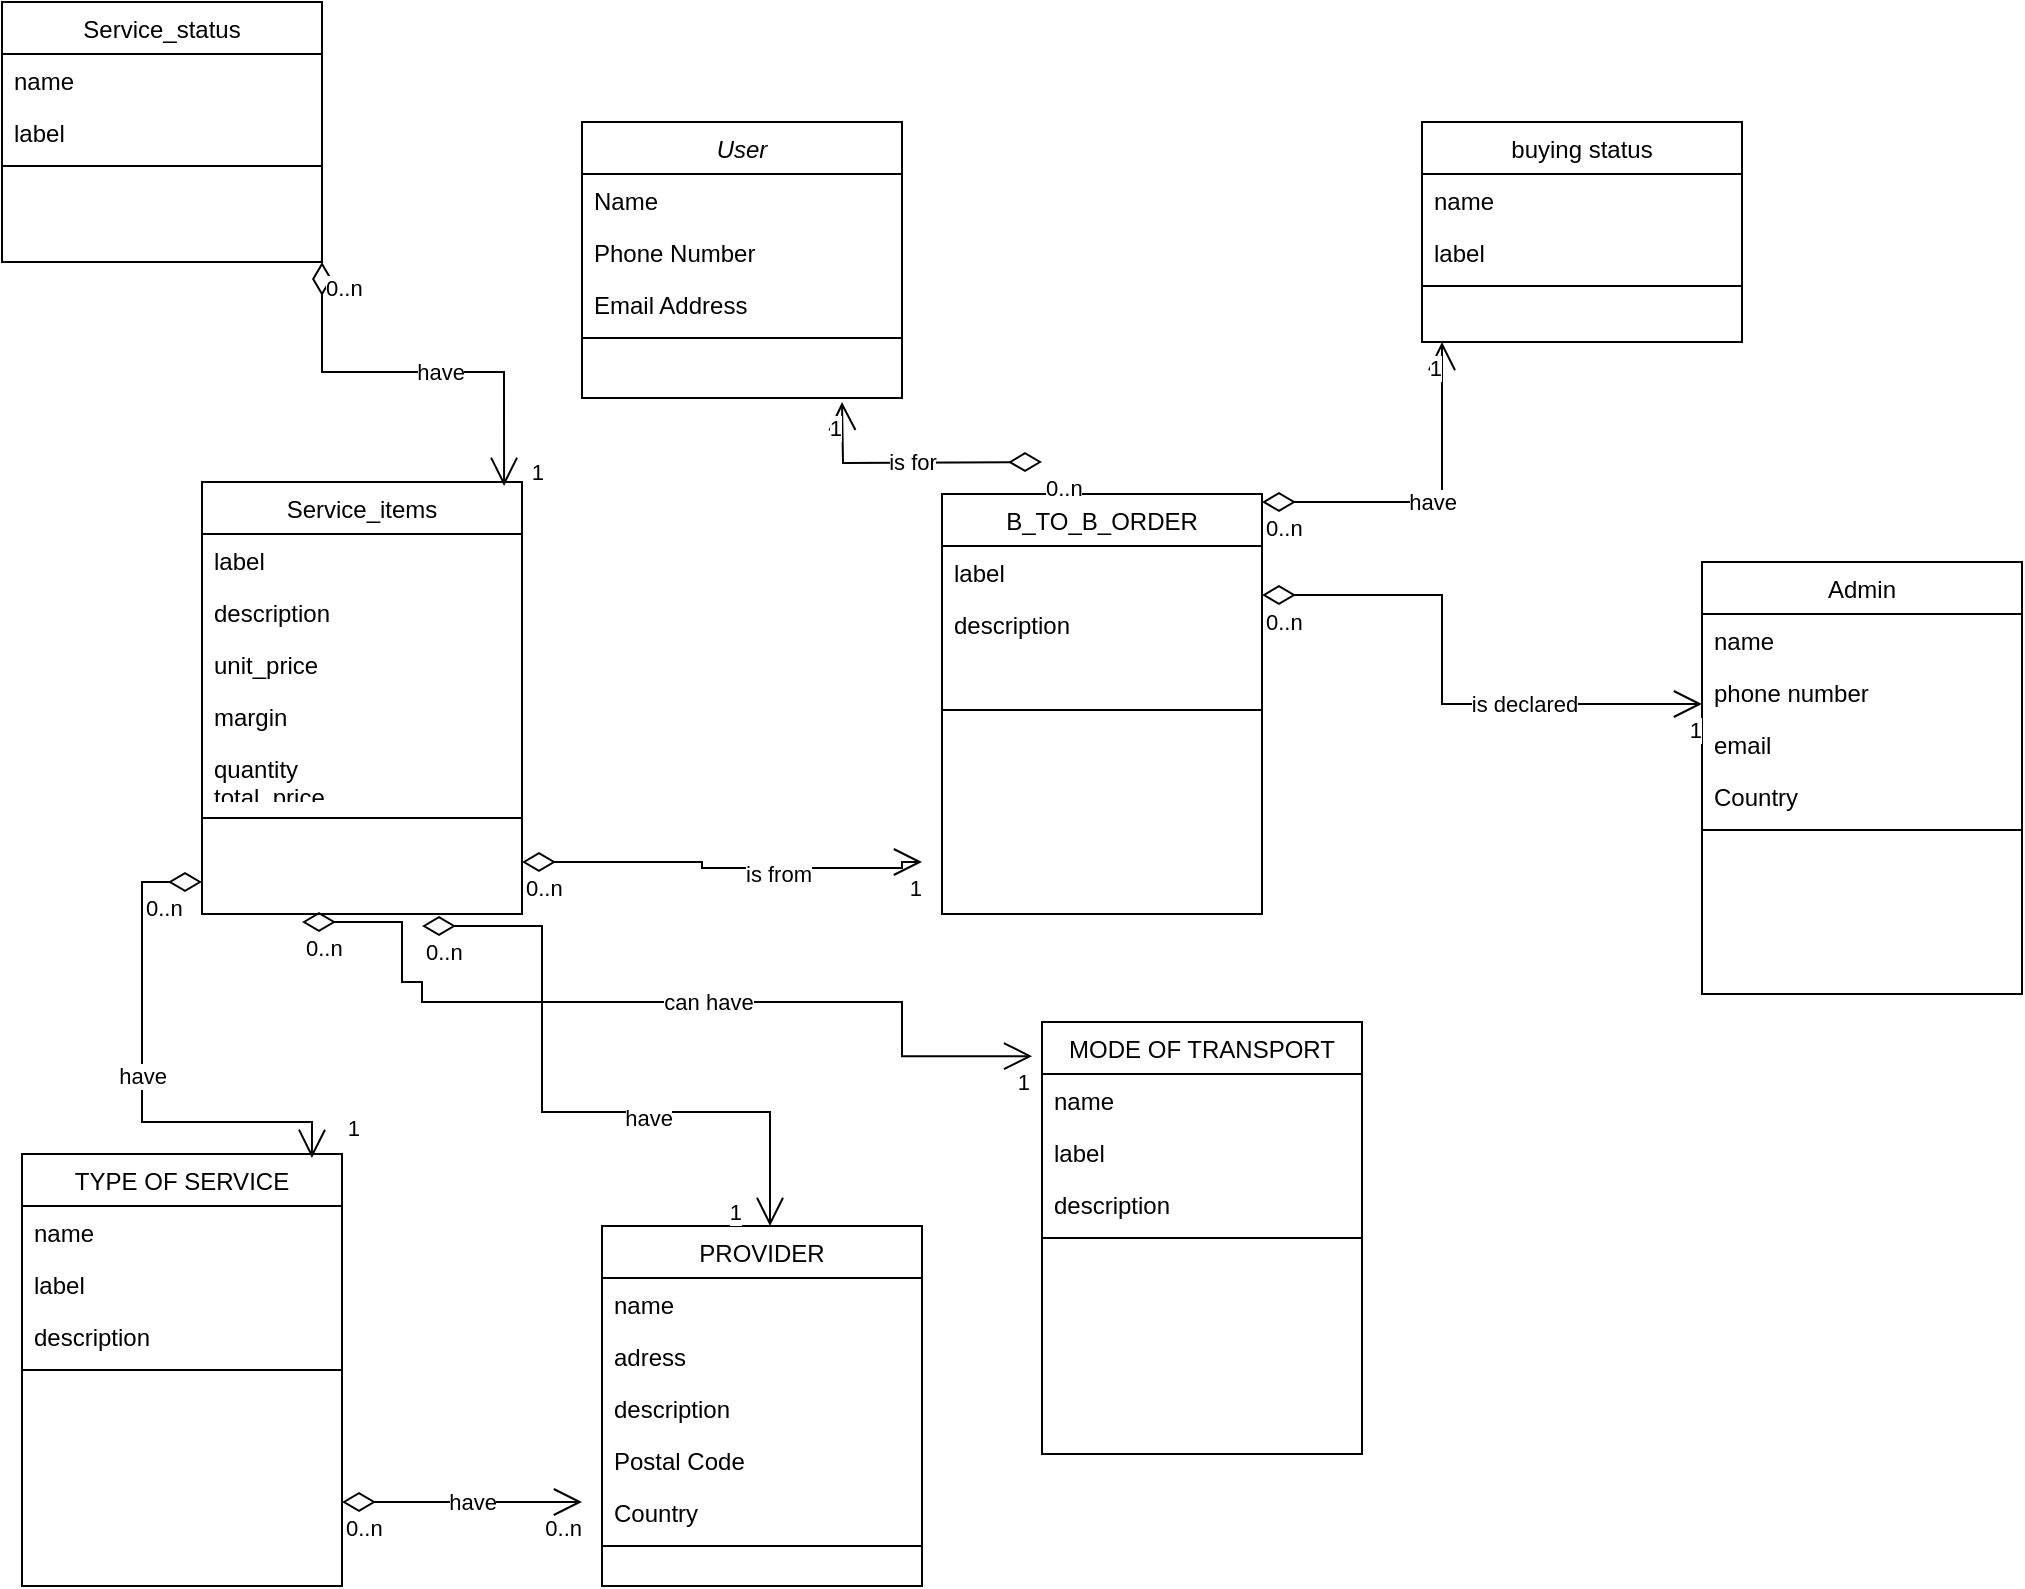 <mxfile version="20.8.21" type="github">
  <diagram id="C5RBs43oDa-KdzZeNtuy" name="Page-1">
    <mxGraphModel dx="1362" dy="1964" grid="1" gridSize="10" guides="1" tooltips="1" connect="1" arrows="1" fold="1" page="1" pageScale="1" pageWidth="827" pageHeight="1169" math="0" shadow="0">
      <root>
        <mxCell id="WIyWlLk6GJQsqaUBKTNV-0" />
        <mxCell id="WIyWlLk6GJQsqaUBKTNV-1" parent="WIyWlLk6GJQsqaUBKTNV-0" />
        <mxCell id="zkfFHV4jXpPFQw0GAbJ--0" value="User" style="swimlane;fontStyle=2;align=center;verticalAlign=top;childLayout=stackLayout;horizontal=1;startSize=26;horizontalStack=0;resizeParent=1;resizeLast=0;collapsible=1;marginBottom=0;rounded=0;shadow=0;strokeWidth=1;" parent="WIyWlLk6GJQsqaUBKTNV-1" vertex="1">
          <mxGeometry x="300" y="20" width="160" height="138" as="geometry">
            <mxRectangle x="230" y="140" width="160" height="26" as="alternateBounds" />
          </mxGeometry>
        </mxCell>
        <mxCell id="zkfFHV4jXpPFQw0GAbJ--1" value="Name" style="text;align=left;verticalAlign=top;spacingLeft=4;spacingRight=4;overflow=hidden;rotatable=0;points=[[0,0.5],[1,0.5]];portConstraint=eastwest;" parent="zkfFHV4jXpPFQw0GAbJ--0" vertex="1">
          <mxGeometry y="26" width="160" height="26" as="geometry" />
        </mxCell>
        <mxCell id="zkfFHV4jXpPFQw0GAbJ--2" value="Phone Number" style="text;align=left;verticalAlign=top;spacingLeft=4;spacingRight=4;overflow=hidden;rotatable=0;points=[[0,0.5],[1,0.5]];portConstraint=eastwest;rounded=0;shadow=0;html=0;" parent="zkfFHV4jXpPFQw0GAbJ--0" vertex="1">
          <mxGeometry y="52" width="160" height="26" as="geometry" />
        </mxCell>
        <mxCell id="zkfFHV4jXpPFQw0GAbJ--3" value="Email Address" style="text;align=left;verticalAlign=top;spacingLeft=4;spacingRight=4;overflow=hidden;rotatable=0;points=[[0,0.5],[1,0.5]];portConstraint=eastwest;rounded=0;shadow=0;html=0;" parent="zkfFHV4jXpPFQw0GAbJ--0" vertex="1">
          <mxGeometry y="78" width="160" height="26" as="geometry" />
        </mxCell>
        <mxCell id="zkfFHV4jXpPFQw0GAbJ--4" value="" style="line;html=1;strokeWidth=1;align=left;verticalAlign=middle;spacingTop=-1;spacingLeft=3;spacingRight=3;rotatable=0;labelPosition=right;points=[];portConstraint=eastwest;" parent="zkfFHV4jXpPFQw0GAbJ--0" vertex="1">
          <mxGeometry y="104" width="160" height="8" as="geometry" />
        </mxCell>
        <mxCell id="zkfFHV4jXpPFQw0GAbJ--17" value="Admin" style="swimlane;fontStyle=0;align=center;verticalAlign=top;childLayout=stackLayout;horizontal=1;startSize=26;horizontalStack=0;resizeParent=1;resizeLast=0;collapsible=1;marginBottom=0;rounded=0;shadow=0;strokeWidth=1;" parent="WIyWlLk6GJQsqaUBKTNV-1" vertex="1">
          <mxGeometry x="860" y="240" width="160" height="216" as="geometry">
            <mxRectangle x="550" y="140" width="160" height="26" as="alternateBounds" />
          </mxGeometry>
        </mxCell>
        <mxCell id="zkfFHV4jXpPFQw0GAbJ--18" value="name" style="text;align=left;verticalAlign=top;spacingLeft=4;spacingRight=4;overflow=hidden;rotatable=0;points=[[0,0.5],[1,0.5]];portConstraint=eastwest;" parent="zkfFHV4jXpPFQw0GAbJ--17" vertex="1">
          <mxGeometry y="26" width="160" height="26" as="geometry" />
        </mxCell>
        <mxCell id="zkfFHV4jXpPFQw0GAbJ--20" value="phone number" style="text;align=left;verticalAlign=top;spacingLeft=4;spacingRight=4;overflow=hidden;rotatable=0;points=[[0,0.5],[1,0.5]];portConstraint=eastwest;rounded=0;shadow=0;html=0;" parent="zkfFHV4jXpPFQw0GAbJ--17" vertex="1">
          <mxGeometry y="52" width="160" height="26" as="geometry" />
        </mxCell>
        <mxCell id="zkfFHV4jXpPFQw0GAbJ--21" value="email" style="text;align=left;verticalAlign=top;spacingLeft=4;spacingRight=4;overflow=hidden;rotatable=0;points=[[0,0.5],[1,0.5]];portConstraint=eastwest;rounded=0;shadow=0;html=0;" parent="zkfFHV4jXpPFQw0GAbJ--17" vertex="1">
          <mxGeometry y="78" width="160" height="26" as="geometry" />
        </mxCell>
        <mxCell id="zkfFHV4jXpPFQw0GAbJ--22" value="Country" style="text;align=left;verticalAlign=top;spacingLeft=4;spacingRight=4;overflow=hidden;rotatable=0;points=[[0,0.5],[1,0.5]];portConstraint=eastwest;rounded=0;shadow=0;html=0;" parent="zkfFHV4jXpPFQw0GAbJ--17" vertex="1">
          <mxGeometry y="104" width="160" height="26" as="geometry" />
        </mxCell>
        <mxCell id="zkfFHV4jXpPFQw0GAbJ--23" value="" style="line;html=1;strokeWidth=1;align=left;verticalAlign=middle;spacingTop=-1;spacingLeft=3;spacingRight=3;rotatable=0;labelPosition=right;points=[];portConstraint=eastwest;" parent="zkfFHV4jXpPFQw0GAbJ--17" vertex="1">
          <mxGeometry y="130" width="160" height="8" as="geometry" />
        </mxCell>
        <mxCell id="BHa6ijbspJ-kDr4jrbKN-0" value="PROVIDER" style="swimlane;fontStyle=0;align=center;verticalAlign=top;childLayout=stackLayout;horizontal=1;startSize=26;horizontalStack=0;resizeParent=1;resizeLast=0;collapsible=1;marginBottom=0;rounded=0;shadow=0;strokeWidth=1;" parent="WIyWlLk6GJQsqaUBKTNV-1" vertex="1">
          <mxGeometry x="310" y="572" width="160" height="180" as="geometry">
            <mxRectangle x="550" y="140" width="160" height="26" as="alternateBounds" />
          </mxGeometry>
        </mxCell>
        <mxCell id="BHa6ijbspJ-kDr4jrbKN-1" value="name" style="text;align=left;verticalAlign=top;spacingLeft=4;spacingRight=4;overflow=hidden;rotatable=0;points=[[0,0.5],[1,0.5]];portConstraint=eastwest;" parent="BHa6ijbspJ-kDr4jrbKN-0" vertex="1">
          <mxGeometry y="26" width="160" height="26" as="geometry" />
        </mxCell>
        <mxCell id="BHa6ijbspJ-kDr4jrbKN-2" value="adress" style="text;align=left;verticalAlign=top;spacingLeft=4;spacingRight=4;overflow=hidden;rotatable=0;points=[[0,0.5],[1,0.5]];portConstraint=eastwest;rounded=0;shadow=0;html=0;" parent="BHa6ijbspJ-kDr4jrbKN-0" vertex="1">
          <mxGeometry y="52" width="160" height="26" as="geometry" />
        </mxCell>
        <mxCell id="BHa6ijbspJ-kDr4jrbKN-3" value="description" style="text;align=left;verticalAlign=top;spacingLeft=4;spacingRight=4;overflow=hidden;rotatable=0;points=[[0,0.5],[1,0.5]];portConstraint=eastwest;rounded=0;shadow=0;html=0;" parent="BHa6ijbspJ-kDr4jrbKN-0" vertex="1">
          <mxGeometry y="78" width="160" height="26" as="geometry" />
        </mxCell>
        <mxCell id="BHa6ijbspJ-kDr4jrbKN-4" value="Postal Code" style="text;align=left;verticalAlign=top;spacingLeft=4;spacingRight=4;overflow=hidden;rotatable=0;points=[[0,0.5],[1,0.5]];portConstraint=eastwest;rounded=0;shadow=0;html=0;" parent="BHa6ijbspJ-kDr4jrbKN-0" vertex="1">
          <mxGeometry y="104" width="160" height="26" as="geometry" />
        </mxCell>
        <mxCell id="BHa6ijbspJ-kDr4jrbKN-5" value="Country" style="text;align=left;verticalAlign=top;spacingLeft=4;spacingRight=4;overflow=hidden;rotatable=0;points=[[0,0.5],[1,0.5]];portConstraint=eastwest;rounded=0;shadow=0;html=0;" parent="BHa6ijbspJ-kDr4jrbKN-0" vertex="1">
          <mxGeometry y="130" width="160" height="26" as="geometry" />
        </mxCell>
        <mxCell id="BHa6ijbspJ-kDr4jrbKN-6" value="" style="line;html=1;strokeWidth=1;align=left;verticalAlign=middle;spacingTop=-1;spacingLeft=3;spacingRight=3;rotatable=0;labelPosition=right;points=[];portConstraint=eastwest;" parent="BHa6ijbspJ-kDr4jrbKN-0" vertex="1">
          <mxGeometry y="156" width="160" height="8" as="geometry" />
        </mxCell>
        <mxCell id="BHa6ijbspJ-kDr4jrbKN-9" value="TYPE OF SERVICE" style="swimlane;fontStyle=0;align=center;verticalAlign=top;childLayout=stackLayout;horizontal=1;startSize=26;horizontalStack=0;resizeParent=1;resizeLast=0;collapsible=1;marginBottom=0;rounded=0;shadow=0;strokeWidth=1;" parent="WIyWlLk6GJQsqaUBKTNV-1" vertex="1">
          <mxGeometry x="20" y="536" width="160" height="216" as="geometry">
            <mxRectangle x="550" y="140" width="160" height="26" as="alternateBounds" />
          </mxGeometry>
        </mxCell>
        <mxCell id="BHa6ijbspJ-kDr4jrbKN-10" value="name" style="text;align=left;verticalAlign=top;spacingLeft=4;spacingRight=4;overflow=hidden;rotatable=0;points=[[0,0.5],[1,0.5]];portConstraint=eastwest;" parent="BHa6ijbspJ-kDr4jrbKN-9" vertex="1">
          <mxGeometry y="26" width="160" height="26" as="geometry" />
        </mxCell>
        <mxCell id="BHa6ijbspJ-kDr4jrbKN-11" value="label" style="text;align=left;verticalAlign=top;spacingLeft=4;spacingRight=4;overflow=hidden;rotatable=0;points=[[0,0.5],[1,0.5]];portConstraint=eastwest;rounded=0;shadow=0;html=0;" parent="BHa6ijbspJ-kDr4jrbKN-9" vertex="1">
          <mxGeometry y="52" width="160" height="26" as="geometry" />
        </mxCell>
        <mxCell id="BHa6ijbspJ-kDr4jrbKN-12" value="description" style="text;align=left;verticalAlign=top;spacingLeft=4;spacingRight=4;overflow=hidden;rotatable=0;points=[[0,0.5],[1,0.5]];portConstraint=eastwest;rounded=0;shadow=0;html=0;" parent="BHa6ijbspJ-kDr4jrbKN-9" vertex="1">
          <mxGeometry y="78" width="160" height="26" as="geometry" />
        </mxCell>
        <mxCell id="BHa6ijbspJ-kDr4jrbKN-15" value="" style="line;html=1;strokeWidth=1;align=left;verticalAlign=middle;spacingTop=-1;spacingLeft=3;spacingRight=3;rotatable=0;labelPosition=right;points=[];portConstraint=eastwest;" parent="BHa6ijbspJ-kDr4jrbKN-9" vertex="1">
          <mxGeometry y="104" width="160" height="8" as="geometry" />
        </mxCell>
        <mxCell id="BHa6ijbspJ-kDr4jrbKN-18" value="MODE OF TRANSPORT" style="swimlane;fontStyle=0;align=center;verticalAlign=top;childLayout=stackLayout;horizontal=1;startSize=26;horizontalStack=0;resizeParent=1;resizeLast=0;collapsible=1;marginBottom=0;rounded=0;shadow=0;strokeWidth=1;" parent="WIyWlLk6GJQsqaUBKTNV-1" vertex="1">
          <mxGeometry x="530" y="470" width="160" height="216" as="geometry">
            <mxRectangle x="550" y="140" width="160" height="26" as="alternateBounds" />
          </mxGeometry>
        </mxCell>
        <mxCell id="BHa6ijbspJ-kDr4jrbKN-19" value="name" style="text;align=left;verticalAlign=top;spacingLeft=4;spacingRight=4;overflow=hidden;rotatable=0;points=[[0,0.5],[1,0.5]];portConstraint=eastwest;" parent="BHa6ijbspJ-kDr4jrbKN-18" vertex="1">
          <mxGeometry y="26" width="160" height="26" as="geometry" />
        </mxCell>
        <mxCell id="BHa6ijbspJ-kDr4jrbKN-20" value="label" style="text;align=left;verticalAlign=top;spacingLeft=4;spacingRight=4;overflow=hidden;rotatable=0;points=[[0,0.5],[1,0.5]];portConstraint=eastwest;rounded=0;shadow=0;html=0;" parent="BHa6ijbspJ-kDr4jrbKN-18" vertex="1">
          <mxGeometry y="52" width="160" height="26" as="geometry" />
        </mxCell>
        <mxCell id="BHa6ijbspJ-kDr4jrbKN-21" value="description" style="text;align=left;verticalAlign=top;spacingLeft=4;spacingRight=4;overflow=hidden;rotatable=0;points=[[0,0.5],[1,0.5]];portConstraint=eastwest;rounded=0;shadow=0;html=0;" parent="BHa6ijbspJ-kDr4jrbKN-18" vertex="1">
          <mxGeometry y="78" width="160" height="26" as="geometry" />
        </mxCell>
        <mxCell id="BHa6ijbspJ-kDr4jrbKN-24" value="" style="line;html=1;strokeWidth=1;align=left;verticalAlign=middle;spacingTop=-1;spacingLeft=3;spacingRight=3;rotatable=0;labelPosition=right;points=[];portConstraint=eastwest;" parent="BHa6ijbspJ-kDr4jrbKN-18" vertex="1">
          <mxGeometry y="104" width="160" height="8" as="geometry" />
        </mxCell>
        <mxCell id="BHa6ijbspJ-kDr4jrbKN-27" value="B_TO_B_ORDER" style="swimlane;fontStyle=0;align=center;verticalAlign=top;childLayout=stackLayout;horizontal=1;startSize=26;horizontalStack=0;resizeParent=1;resizeLast=0;collapsible=1;marginBottom=0;rounded=0;shadow=0;strokeWidth=1;" parent="WIyWlLk6GJQsqaUBKTNV-1" vertex="1">
          <mxGeometry x="480" y="206" width="160" height="210" as="geometry">
            <mxRectangle x="550" y="140" width="160" height="26" as="alternateBounds" />
          </mxGeometry>
        </mxCell>
        <mxCell id="BHa6ijbspJ-kDr4jrbKN-37" value="label&#xa;&#xa;" style="text;align=left;verticalAlign=top;spacingLeft=4;spacingRight=4;overflow=hidden;rotatable=0;points=[[0,0.5],[1,0.5]];portConstraint=eastwest;rounded=0;shadow=0;html=0;" parent="BHa6ijbspJ-kDr4jrbKN-27" vertex="1">
          <mxGeometry y="26" width="160" height="26" as="geometry" />
        </mxCell>
        <mxCell id="BHa6ijbspJ-kDr4jrbKN-29" value="description" style="text;align=left;verticalAlign=top;spacingLeft=4;spacingRight=4;overflow=hidden;rotatable=0;points=[[0,0.5],[1,0.5]];portConstraint=eastwest;rounded=0;shadow=0;html=0;" parent="BHa6ijbspJ-kDr4jrbKN-27" vertex="1">
          <mxGeometry y="52" width="160" height="26" as="geometry" />
        </mxCell>
        <mxCell id="BHa6ijbspJ-kDr4jrbKN-32" value="&#xa;" style="text;align=left;verticalAlign=top;spacingLeft=4;spacingRight=4;overflow=hidden;rotatable=0;points=[[0,0.5],[1,0.5]];portConstraint=eastwest;rounded=0;shadow=0;html=0;" parent="BHa6ijbspJ-kDr4jrbKN-27" vertex="1">
          <mxGeometry y="78" width="160" height="26" as="geometry" />
        </mxCell>
        <mxCell id="BHa6ijbspJ-kDr4jrbKN-33" value="" style="line;html=1;strokeWidth=1;align=left;verticalAlign=middle;spacingTop=-1;spacingLeft=3;spacingRight=3;rotatable=0;labelPosition=right;points=[];portConstraint=eastwest;" parent="BHa6ijbspJ-kDr4jrbKN-27" vertex="1">
          <mxGeometry y="104" width="160" height="8" as="geometry" />
        </mxCell>
        <mxCell id="gZH4bJ8rb1RvdgDwhEon-9" value="buying status" style="swimlane;fontStyle=0;align=center;verticalAlign=top;childLayout=stackLayout;horizontal=1;startSize=26;horizontalStack=0;resizeParent=1;resizeLast=0;collapsible=1;marginBottom=0;rounded=0;shadow=0;strokeWidth=1;" parent="WIyWlLk6GJQsqaUBKTNV-1" vertex="1">
          <mxGeometry x="720" y="20" width="160" height="110" as="geometry">
            <mxRectangle x="550" y="140" width="160" height="26" as="alternateBounds" />
          </mxGeometry>
        </mxCell>
        <mxCell id="gZH4bJ8rb1RvdgDwhEon-10" value="name" style="text;align=left;verticalAlign=top;spacingLeft=4;spacingRight=4;overflow=hidden;rotatable=0;points=[[0,0.5],[1,0.5]];portConstraint=eastwest;" parent="gZH4bJ8rb1RvdgDwhEon-9" vertex="1">
          <mxGeometry y="26" width="160" height="26" as="geometry" />
        </mxCell>
        <mxCell id="gZH4bJ8rb1RvdgDwhEon-12" value="label" style="text;align=left;verticalAlign=top;spacingLeft=4;spacingRight=4;overflow=hidden;rotatable=0;points=[[0,0.5],[1,0.5]];portConstraint=eastwest;rounded=0;shadow=0;html=0;" parent="gZH4bJ8rb1RvdgDwhEon-9" vertex="1">
          <mxGeometry y="52" width="160" height="26" as="geometry" />
        </mxCell>
        <mxCell id="gZH4bJ8rb1RvdgDwhEon-15" value="" style="line;html=1;strokeWidth=1;align=left;verticalAlign=middle;spacingTop=-1;spacingLeft=3;spacingRight=3;rotatable=0;labelPosition=right;points=[];portConstraint=eastwest;" parent="gZH4bJ8rb1RvdgDwhEon-9" vertex="1">
          <mxGeometry y="78" width="160" height="8" as="geometry" />
        </mxCell>
        <mxCell id="gZH4bJ8rb1RvdgDwhEon-16" value="Service_status" style="swimlane;fontStyle=0;align=center;verticalAlign=top;childLayout=stackLayout;horizontal=1;startSize=26;horizontalStack=0;resizeParent=1;resizeLast=0;collapsible=1;marginBottom=0;rounded=0;shadow=0;strokeWidth=1;" parent="WIyWlLk6GJQsqaUBKTNV-1" vertex="1">
          <mxGeometry x="10" y="-40" width="160" height="130" as="geometry">
            <mxRectangle x="550" y="140" width="160" height="26" as="alternateBounds" />
          </mxGeometry>
        </mxCell>
        <mxCell id="gZH4bJ8rb1RvdgDwhEon-17" value="name" style="text;align=left;verticalAlign=top;spacingLeft=4;spacingRight=4;overflow=hidden;rotatable=0;points=[[0,0.5],[1,0.5]];portConstraint=eastwest;" parent="gZH4bJ8rb1RvdgDwhEon-16" vertex="1">
          <mxGeometry y="26" width="160" height="26" as="geometry" />
        </mxCell>
        <mxCell id="gZH4bJ8rb1RvdgDwhEon-18" value="label" style="text;align=left;verticalAlign=top;spacingLeft=4;spacingRight=4;overflow=hidden;rotatable=0;points=[[0,0.5],[1,0.5]];portConstraint=eastwest;rounded=0;shadow=0;html=0;" parent="gZH4bJ8rb1RvdgDwhEon-16" vertex="1">
          <mxGeometry y="52" width="160" height="26" as="geometry" />
        </mxCell>
        <mxCell id="gZH4bJ8rb1RvdgDwhEon-19" value="" style="line;html=1;strokeWidth=1;align=left;verticalAlign=middle;spacingTop=-1;spacingLeft=3;spacingRight=3;rotatable=0;labelPosition=right;points=[];portConstraint=eastwest;" parent="gZH4bJ8rb1RvdgDwhEon-16" vertex="1">
          <mxGeometry y="78" width="160" height="8" as="geometry" />
        </mxCell>
        <mxCell id="gZH4bJ8rb1RvdgDwhEon-21" value="is declared" style="endArrow=open;html=1;endSize=12;startArrow=diamondThin;startSize=14;startFill=0;edgeStyle=orthogonalEdgeStyle;rounded=0;" parent="WIyWlLk6GJQsqaUBKTNV-1" edge="1">
          <mxGeometry x="0.339" relative="1" as="geometry">
            <mxPoint x="640" y="256.5" as="sourcePoint" />
            <mxPoint x="860" y="311" as="targetPoint" />
            <Array as="points">
              <mxPoint x="730" y="257" />
            </Array>
            <mxPoint x="1" as="offset" />
          </mxGeometry>
        </mxCell>
        <mxCell id="gZH4bJ8rb1RvdgDwhEon-22" value="0..n" style="edgeLabel;resizable=0;html=1;align=left;verticalAlign=top;" parent="gZH4bJ8rb1RvdgDwhEon-21" connectable="0" vertex="1">
          <mxGeometry x="-1" relative="1" as="geometry" />
        </mxCell>
        <mxCell id="gZH4bJ8rb1RvdgDwhEon-23" value="1" style="edgeLabel;resizable=0;html=1;align=right;verticalAlign=top;" parent="gZH4bJ8rb1RvdgDwhEon-21" connectable="0" vertex="1">
          <mxGeometry x="1" relative="1" as="geometry" />
        </mxCell>
        <mxCell id="gZH4bJ8rb1RvdgDwhEon-24" value="have" style="endArrow=open;html=1;endSize=12;startArrow=diamondThin;startSize=14;startFill=0;edgeStyle=orthogonalEdgeStyle;rounded=0;" parent="WIyWlLk6GJQsqaUBKTNV-1" edge="1">
          <mxGeometry relative="1" as="geometry">
            <mxPoint x="640" y="210" as="sourcePoint" />
            <mxPoint x="730" y="130" as="targetPoint" />
            <Array as="points">
              <mxPoint x="730" y="210.5" />
            </Array>
          </mxGeometry>
        </mxCell>
        <mxCell id="gZH4bJ8rb1RvdgDwhEon-25" value="0..n" style="edgeLabel;resizable=0;html=1;align=left;verticalAlign=top;" parent="gZH4bJ8rb1RvdgDwhEon-24" connectable="0" vertex="1">
          <mxGeometry x="-1" relative="1" as="geometry" />
        </mxCell>
        <mxCell id="gZH4bJ8rb1RvdgDwhEon-26" value="1" style="edgeLabel;resizable=0;html=1;align=right;verticalAlign=top;" parent="gZH4bJ8rb1RvdgDwhEon-24" connectable="0" vertex="1">
          <mxGeometry x="1" relative="1" as="geometry" />
        </mxCell>
        <mxCell id="gZH4bJ8rb1RvdgDwhEon-27" value="Service_items" style="swimlane;fontStyle=0;align=center;verticalAlign=top;childLayout=stackLayout;horizontal=1;startSize=26;horizontalStack=0;resizeParent=1;resizeLast=0;collapsible=1;marginBottom=0;rounded=0;shadow=0;strokeWidth=1;" parent="WIyWlLk6GJQsqaUBKTNV-1" vertex="1">
          <mxGeometry x="110" y="200" width="160" height="216" as="geometry">
            <mxRectangle x="550" y="140" width="160" height="26" as="alternateBounds" />
          </mxGeometry>
        </mxCell>
        <mxCell id="gZH4bJ8rb1RvdgDwhEon-28" value="label" style="text;align=left;verticalAlign=top;spacingLeft=4;spacingRight=4;overflow=hidden;rotatable=0;points=[[0,0.5],[1,0.5]];portConstraint=eastwest;" parent="gZH4bJ8rb1RvdgDwhEon-27" vertex="1">
          <mxGeometry y="26" width="160" height="26" as="geometry" />
        </mxCell>
        <mxCell id="gZH4bJ8rb1RvdgDwhEon-29" value="description" style="text;align=left;verticalAlign=top;spacingLeft=4;spacingRight=4;overflow=hidden;rotatable=0;points=[[0,0.5],[1,0.5]];portConstraint=eastwest;rounded=0;shadow=0;html=0;" parent="gZH4bJ8rb1RvdgDwhEon-27" vertex="1">
          <mxGeometry y="52" width="160" height="26" as="geometry" />
        </mxCell>
        <mxCell id="gZH4bJ8rb1RvdgDwhEon-30" value="unit_price" style="text;align=left;verticalAlign=top;spacingLeft=4;spacingRight=4;overflow=hidden;rotatable=0;points=[[0,0.5],[1,0.5]];portConstraint=eastwest;rounded=0;shadow=0;html=0;" parent="gZH4bJ8rb1RvdgDwhEon-27" vertex="1">
          <mxGeometry y="78" width="160" height="26" as="geometry" />
        </mxCell>
        <mxCell id="gZH4bJ8rb1RvdgDwhEon-31" value="margin" style="text;align=left;verticalAlign=top;spacingLeft=4;spacingRight=4;overflow=hidden;rotatable=0;points=[[0,0.5],[1,0.5]];portConstraint=eastwest;rounded=0;shadow=0;html=0;" parent="gZH4bJ8rb1RvdgDwhEon-27" vertex="1">
          <mxGeometry y="104" width="160" height="26" as="geometry" />
        </mxCell>
        <mxCell id="gZH4bJ8rb1RvdgDwhEon-32" value="quantity&#xa;total_price&#xa;" style="text;align=left;verticalAlign=top;spacingLeft=4;spacingRight=4;overflow=hidden;rotatable=0;points=[[0,0.5],[1,0.5]];portConstraint=eastwest;rounded=0;shadow=0;html=0;" parent="gZH4bJ8rb1RvdgDwhEon-27" vertex="1">
          <mxGeometry y="130" width="160" height="26" as="geometry" />
        </mxCell>
        <mxCell id="gZH4bJ8rb1RvdgDwhEon-33" value="" style="line;html=1;strokeWidth=1;align=left;verticalAlign=middle;spacingTop=-1;spacingLeft=3;spacingRight=3;rotatable=0;labelPosition=right;points=[];portConstraint=eastwest;" parent="gZH4bJ8rb1RvdgDwhEon-27" vertex="1">
          <mxGeometry y="156" width="160" height="24" as="geometry" />
        </mxCell>
        <mxCell id="gZH4bJ8rb1RvdgDwhEon-34" value="is from" style="endArrow=open;html=1;endSize=12;startArrow=diamondThin;startSize=14;startFill=0;edgeStyle=orthogonalEdgeStyle;rounded=0;" parent="WIyWlLk6GJQsqaUBKTNV-1" edge="1">
          <mxGeometry x="0.272" y="-3" relative="1" as="geometry">
            <mxPoint x="270" y="390" as="sourcePoint" />
            <mxPoint x="470" y="390" as="targetPoint" />
            <Array as="points">
              <mxPoint x="360" y="390" />
              <mxPoint x="360" y="393" />
              <mxPoint x="460" y="393" />
              <mxPoint x="460" y="390" />
            </Array>
            <mxPoint as="offset" />
          </mxGeometry>
        </mxCell>
        <mxCell id="gZH4bJ8rb1RvdgDwhEon-35" value="0..n" style="edgeLabel;resizable=0;html=1;align=left;verticalAlign=top;" parent="gZH4bJ8rb1RvdgDwhEon-34" connectable="0" vertex="1">
          <mxGeometry x="-1" relative="1" as="geometry" />
        </mxCell>
        <mxCell id="gZH4bJ8rb1RvdgDwhEon-36" value="1" style="edgeLabel;resizable=0;html=1;align=right;verticalAlign=top;" parent="gZH4bJ8rb1RvdgDwhEon-34" connectable="0" vertex="1">
          <mxGeometry x="1" relative="1" as="geometry" />
        </mxCell>
        <mxCell id="t-RMhVJ23XkCPRnUpvXw-0" value="is for" style="endArrow=open;html=1;endSize=12;startArrow=diamondThin;startSize=14;startFill=0;edgeStyle=orthogonalEdgeStyle;rounded=0;" parent="WIyWlLk6GJQsqaUBKTNV-1" edge="1">
          <mxGeometry relative="1" as="geometry">
            <mxPoint x="530" y="190" as="sourcePoint" />
            <mxPoint x="430" y="160" as="targetPoint" />
          </mxGeometry>
        </mxCell>
        <mxCell id="t-RMhVJ23XkCPRnUpvXw-1" value="0..n" style="edgeLabel;resizable=0;html=1;align=left;verticalAlign=top;" parent="t-RMhVJ23XkCPRnUpvXw-0" connectable="0" vertex="1">
          <mxGeometry x="-1" relative="1" as="geometry" />
        </mxCell>
        <mxCell id="t-RMhVJ23XkCPRnUpvXw-2" value="1" style="edgeLabel;resizable=0;html=1;align=right;verticalAlign=top;" parent="t-RMhVJ23XkCPRnUpvXw-0" connectable="0" vertex="1">
          <mxGeometry x="1" relative="1" as="geometry" />
        </mxCell>
        <mxCell id="t-RMhVJ23XkCPRnUpvXw-3" value="can have" style="endArrow=open;html=1;endSize=12;startArrow=diamondThin;startSize=14;startFill=0;edgeStyle=orthogonalEdgeStyle;rounded=0;entryX=-0.031;entryY=0.079;entryDx=0;entryDy=0;entryPerimeter=0;" parent="WIyWlLk6GJQsqaUBKTNV-1" target="BHa6ijbspJ-kDr4jrbKN-18" edge="1">
          <mxGeometry x="0.125" relative="1" as="geometry">
            <mxPoint x="160" y="420" as="sourcePoint" />
            <mxPoint x="360" y="480" as="targetPoint" />
            <Array as="points">
              <mxPoint x="210" y="420" />
              <mxPoint x="210" y="450" />
              <mxPoint x="220" y="450" />
              <mxPoint x="220" y="460" />
              <mxPoint x="460" y="460" />
              <mxPoint x="460" y="487" />
            </Array>
            <mxPoint as="offset" />
          </mxGeometry>
        </mxCell>
        <mxCell id="t-RMhVJ23XkCPRnUpvXw-4" value="0..n" style="edgeLabel;resizable=0;html=1;align=left;verticalAlign=top;" parent="t-RMhVJ23XkCPRnUpvXw-3" connectable="0" vertex="1">
          <mxGeometry x="-1" relative="1" as="geometry" />
        </mxCell>
        <mxCell id="t-RMhVJ23XkCPRnUpvXw-5" value="1" style="edgeLabel;resizable=0;html=1;align=right;verticalAlign=top;" parent="t-RMhVJ23XkCPRnUpvXw-3" connectable="0" vertex="1">
          <mxGeometry x="1" relative="1" as="geometry" />
        </mxCell>
        <mxCell id="t-RMhVJ23XkCPRnUpvXw-6" value="have" style="endArrow=open;html=1;endSize=12;startArrow=diamondThin;startSize=14;startFill=0;edgeStyle=orthogonalEdgeStyle;rounded=0;" parent="WIyWlLk6GJQsqaUBKTNV-1" edge="1">
          <mxGeometry x="0.272" y="-3" relative="1" as="geometry">
            <mxPoint x="220" y="422" as="sourcePoint" />
            <mxPoint x="394" y="572" as="targetPoint" />
            <Array as="points">
              <mxPoint x="280" y="422" />
              <mxPoint x="280" y="515" />
              <mxPoint x="394" y="515" />
            </Array>
            <mxPoint as="offset" />
          </mxGeometry>
        </mxCell>
        <mxCell id="t-RMhVJ23XkCPRnUpvXw-7" value="0..n" style="edgeLabel;resizable=0;html=1;align=left;verticalAlign=top;" parent="t-RMhVJ23XkCPRnUpvXw-6" connectable="0" vertex="1">
          <mxGeometry x="-1" relative="1" as="geometry" />
        </mxCell>
        <mxCell id="t-RMhVJ23XkCPRnUpvXw-8" value="1" style="edgeLabel;resizable=0;html=1;align=right;verticalAlign=top;" parent="t-RMhVJ23XkCPRnUpvXw-6" connectable="0" vertex="1">
          <mxGeometry x="1" relative="1" as="geometry">
            <mxPoint x="-14" y="-20" as="offset" />
          </mxGeometry>
        </mxCell>
        <mxCell id="t-RMhVJ23XkCPRnUpvXw-9" value="have" style="endArrow=open;html=1;endSize=12;startArrow=diamondThin;startSize=14;startFill=0;edgeStyle=orthogonalEdgeStyle;rounded=0;entryX=0.906;entryY=0.009;entryDx=0;entryDy=0;entryPerimeter=0;" parent="WIyWlLk6GJQsqaUBKTNV-1" target="BHa6ijbspJ-kDr4jrbKN-9" edge="1">
          <mxGeometry relative="1" as="geometry">
            <mxPoint x="110" y="400" as="sourcePoint" />
            <mxPoint x="230" y="580" as="targetPoint" />
            <Array as="points">
              <mxPoint x="80" y="400" />
              <mxPoint x="80" y="520" />
              <mxPoint x="165" y="520" />
            </Array>
          </mxGeometry>
        </mxCell>
        <mxCell id="t-RMhVJ23XkCPRnUpvXw-10" value="0..n" style="edgeLabel;resizable=0;html=1;align=left;verticalAlign=top;" parent="t-RMhVJ23XkCPRnUpvXw-9" connectable="0" vertex="1">
          <mxGeometry x="-1" relative="1" as="geometry">
            <mxPoint x="-30" as="offset" />
          </mxGeometry>
        </mxCell>
        <mxCell id="t-RMhVJ23XkCPRnUpvXw-11" value="1" style="edgeLabel;resizable=0;html=1;align=right;verticalAlign=top;" parent="t-RMhVJ23XkCPRnUpvXw-9" connectable="0" vertex="1">
          <mxGeometry x="1" relative="1" as="geometry">
            <mxPoint x="25" y="-28" as="offset" />
          </mxGeometry>
        </mxCell>
        <mxCell id="t-RMhVJ23XkCPRnUpvXw-12" value="have" style="endArrow=open;html=1;endSize=12;startArrow=diamondThin;startSize=14;startFill=0;edgeStyle=orthogonalEdgeStyle;rounded=0;entryX=0.944;entryY=0.009;entryDx=0;entryDy=0;entryPerimeter=0;exitX=1;exitY=1;exitDx=0;exitDy=0;" parent="WIyWlLk6GJQsqaUBKTNV-1" edge="1" target="gZH4bJ8rb1RvdgDwhEon-27" source="gZH4bJ8rb1RvdgDwhEon-16">
          <mxGeometry x="0.125" relative="1" as="geometry">
            <mxPoint x="170" y="170" as="sourcePoint" />
            <mxPoint x="360" y="240" as="targetPoint" />
            <mxPoint as="offset" />
          </mxGeometry>
        </mxCell>
        <mxCell id="t-RMhVJ23XkCPRnUpvXw-13" value="0..n" style="edgeLabel;resizable=0;html=1;align=left;verticalAlign=top;" parent="t-RMhVJ23XkCPRnUpvXw-12" connectable="0" vertex="1">
          <mxGeometry x="-1" relative="1" as="geometry" />
        </mxCell>
        <mxCell id="t-RMhVJ23XkCPRnUpvXw-14" value="1" style="edgeLabel;resizable=0;html=1;align=right;verticalAlign=top;" parent="t-RMhVJ23XkCPRnUpvXw-12" connectable="0" vertex="1">
          <mxGeometry x="1" relative="1" as="geometry">
            <mxPoint x="20" y="-20" as="offset" />
          </mxGeometry>
        </mxCell>
        <mxCell id="MtFCxMFBjZNlz1nuU0wL-5" value="have" style="endArrow=open;html=1;endSize=12;startArrow=diamondThin;startSize=14;startFill=0;edgeStyle=orthogonalEdgeStyle;rounded=0;" edge="1" parent="WIyWlLk6GJQsqaUBKTNV-1">
          <mxGeometry x="0.077" relative="1" as="geometry">
            <mxPoint x="180" y="710" as="sourcePoint" />
            <mxPoint x="300" y="710" as="targetPoint" />
            <mxPoint as="offset" />
          </mxGeometry>
        </mxCell>
        <mxCell id="MtFCxMFBjZNlz1nuU0wL-6" value="0..n" style="edgeLabel;resizable=0;html=1;align=left;verticalAlign=top;" connectable="0" vertex="1" parent="MtFCxMFBjZNlz1nuU0wL-5">
          <mxGeometry x="-1" relative="1" as="geometry" />
        </mxCell>
        <mxCell id="MtFCxMFBjZNlz1nuU0wL-7" value="0..n" style="edgeLabel;resizable=0;html=1;align=right;verticalAlign=top;" connectable="0" vertex="1" parent="MtFCxMFBjZNlz1nuU0wL-5">
          <mxGeometry x="1" relative="1" as="geometry" />
        </mxCell>
      </root>
    </mxGraphModel>
  </diagram>
</mxfile>

